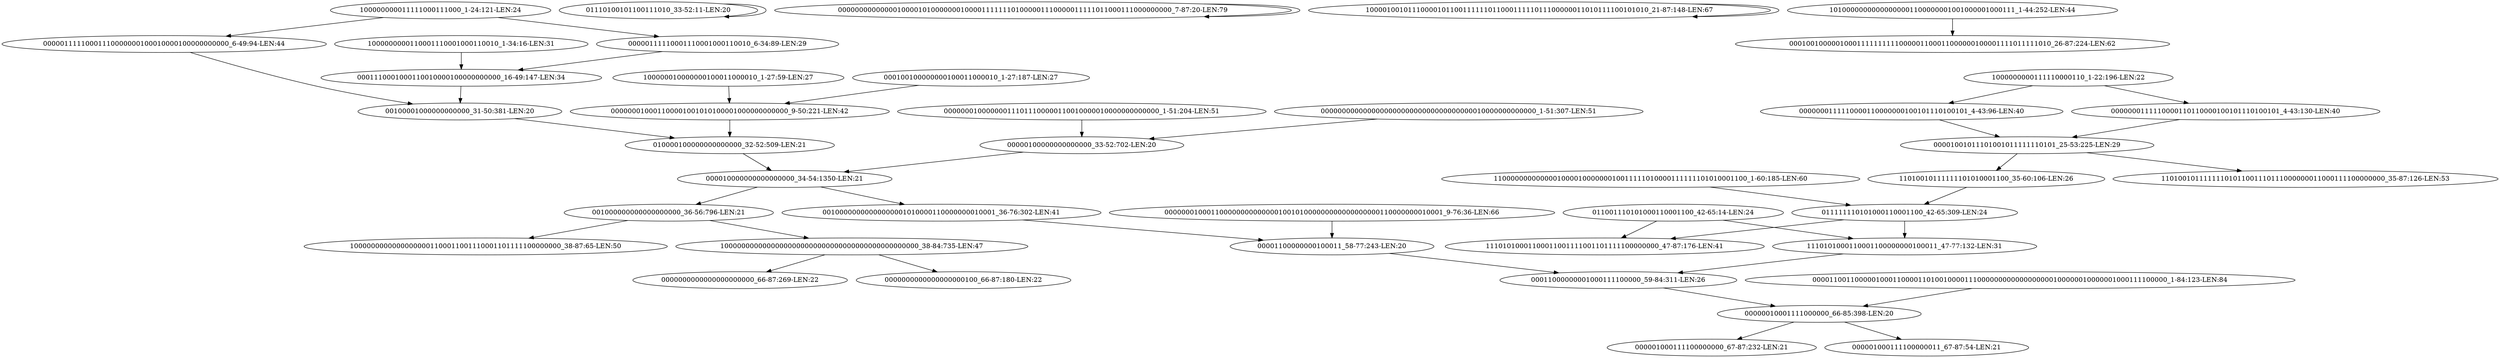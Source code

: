 digraph G {
    "00000111110001110001000110010_6-34:89-LEN:29" -> "0001110001000110010000100000000000_16-49:147-LEN:34";
    "000000010000000111011100000110010000010000000000000_1-51:204-LEN:51" -> "00000100000000000000_33-52:702-LEN:20";
    "0000000111110000110000000100101110100101_4-43:96-LEN:40" -> "00001001011101001011111110101_25-53:225-LEN:29";
    "00011000000001000111100000_59-84:311-LEN:26" -> "00000010001111000000_66-85:398-LEN:20";
    "011001110101000110001100_42-65:14-LEN:24" -> "1110101000110001100000000100011_47-77:132-LEN:31";
    "011001110101000110001100_42-65:14-LEN:24" -> "11101010001100011001111001101111100000000_47-87:176-LEN:41";
    "000000010001100000000000000100101000000000000000000110000000010001_9-76:36-LEN:66" -> "00001100000000100011_58-77:243-LEN:20";
    "00001001011101001011111110101_25-53:225-LEN:29" -> "11010010111111101011001110111000000011000111100000000_35-87:126-LEN:53";
    "00001001011101001011111110101_25-53:225-LEN:29" -> "11010010111111101010001100_35-60:106-LEN:26";
    "000011001100000100011000011010010000111000000000000000000100000010000001000111100000_1-84:123-LEN:84" -> "00000010001111000000_66-85:398-LEN:20";
    "01110100101100111010_33-52:11-LEN:20" -> "01110100101100111010_33-52:11-LEN:20";
    "10000000000000000000000000000000000000000000000_38-84:735-LEN:47" -> "0000000000000000000000_66-87:269-LEN:22";
    "10000000000000000000000000000000000000000000000_38-84:735-LEN:47" -> "0000000000000000000100_66-87:180-LEN:22";
    "1000000000110001110001000110010_1-34:16-LEN:31" -> "0001110001000110010000100000000000_16-49:147-LEN:34";
    "1000000000111110000110_1-22:196-LEN:22" -> "0000000111110000110000000100101110100101_4-43:96-LEN:40";
    "1000000000111110000110_1-22:196-LEN:22" -> "0000000111110000110110000100101110100101_4-43:130-LEN:40";
    "0000000000000010000101000000010000111111101000001110000011111011000111000000000_7-87:20-LEN:79" -> "0000000000000010000101000000010000111111101000001110000011111011000111000000000_7-87:20-LEN:79";
    "00001100000000100011_58-77:243-LEN:20" -> "00011000000001000111100000_59-84:311-LEN:26";
    "00000111110001110000000100010000100000000000_6-49:94-LEN:44" -> "00100001000000000000_31-50:381-LEN:20";
    "0000000111110000110110000100101110100101_4-43:130-LEN:40" -> "00001001011101001011111110101_25-53:225-LEN:29";
    "1000010010111000010110011111101100011111011100000011010111100101010_21-87:148-LEN:67" -> "1000010010111000010110011111101100011111011100000011010111100101010_21-87:148-LEN:67";
    "000000000000000000000000000000000000010000000000000_1-51:307-LEN:51" -> "00000100000000000000_33-52:702-LEN:20";
    "100000000011111000111000_1-24:121-LEN:24" -> "00000111110001110001000110010_6-34:89-LEN:29";
    "100000000011111000111000_1-24:121-LEN:24" -> "00000111110001110000000100010000100000000000_6-49:94-LEN:44";
    "1110101000110001100000000100011_47-77:132-LEN:31" -> "00011000000001000111100000_59-84:311-LEN:26";
    "11010010111111101010001100_35-60:106-LEN:26" -> "011111110101000110001100_42-65:309-LEN:24";
    "00000100000000000000_33-52:702-LEN:20" -> "000010000000000000000_34-54:1350-LEN:21";
    "001000000000000000000_36-56:796-LEN:21" -> "10000000000000000000000000000000000000000000000_38-84:735-LEN:47";
    "001000000000000000000_36-56:796-LEN:21" -> "10000000000000000001100011001110001101111100000000_38-87:65-LEN:50";
    "0001110001000110010000100000000000_16-49:147-LEN:34" -> "00100001000000000000_31-50:381-LEN:20";
    "110000000000000100001000000010011111010000111111101010001100_1-60:185-LEN:60" -> "011111110101000110001100_42-65:309-LEN:24";
    "00100001000000000000_31-50:381-LEN:20" -> "010000100000000000000_32-52:509-LEN:21";
    "100000010000000100011000010_1-27:59-LEN:27" -> "000000010001100001001010100001000000000000_9-50:221-LEN:42";
    "00000010001111000000_66-85:398-LEN:20" -> "000001000111100000000_67-87:232-LEN:21";
    "00000010001111000000_66-85:398-LEN:20" -> "000001000111100000011_67-87:54-LEN:21";
    "010000100000000000000_32-52:509-LEN:21" -> "000010000000000000000_34-54:1350-LEN:21";
    "10100000000000000001100000001001000001000111_1-44:252-LEN:44" -> "00010010000010001111111111000001100011000000100001111011111010_26-87:224-LEN:62";
    "00100000000000000001010000110000000010001_36-76:302-LEN:41" -> "00001100000000100011_58-77:243-LEN:20";
    "000100100000000100011000010_1-27:187-LEN:27" -> "000000010001100001001010100001000000000000_9-50:221-LEN:42";
    "000010000000000000000_34-54:1350-LEN:21" -> "001000000000000000000_36-56:796-LEN:21";
    "000010000000000000000_34-54:1350-LEN:21" -> "00100000000000000001010000110000000010001_36-76:302-LEN:41";
    "000000010001100001001010100001000000000000_9-50:221-LEN:42" -> "010000100000000000000_32-52:509-LEN:21";
    "011111110101000110001100_42-65:309-LEN:24" -> "1110101000110001100000000100011_47-77:132-LEN:31";
    "011111110101000110001100_42-65:309-LEN:24" -> "11101010001100011001111001101111100000000_47-87:176-LEN:41";
}
